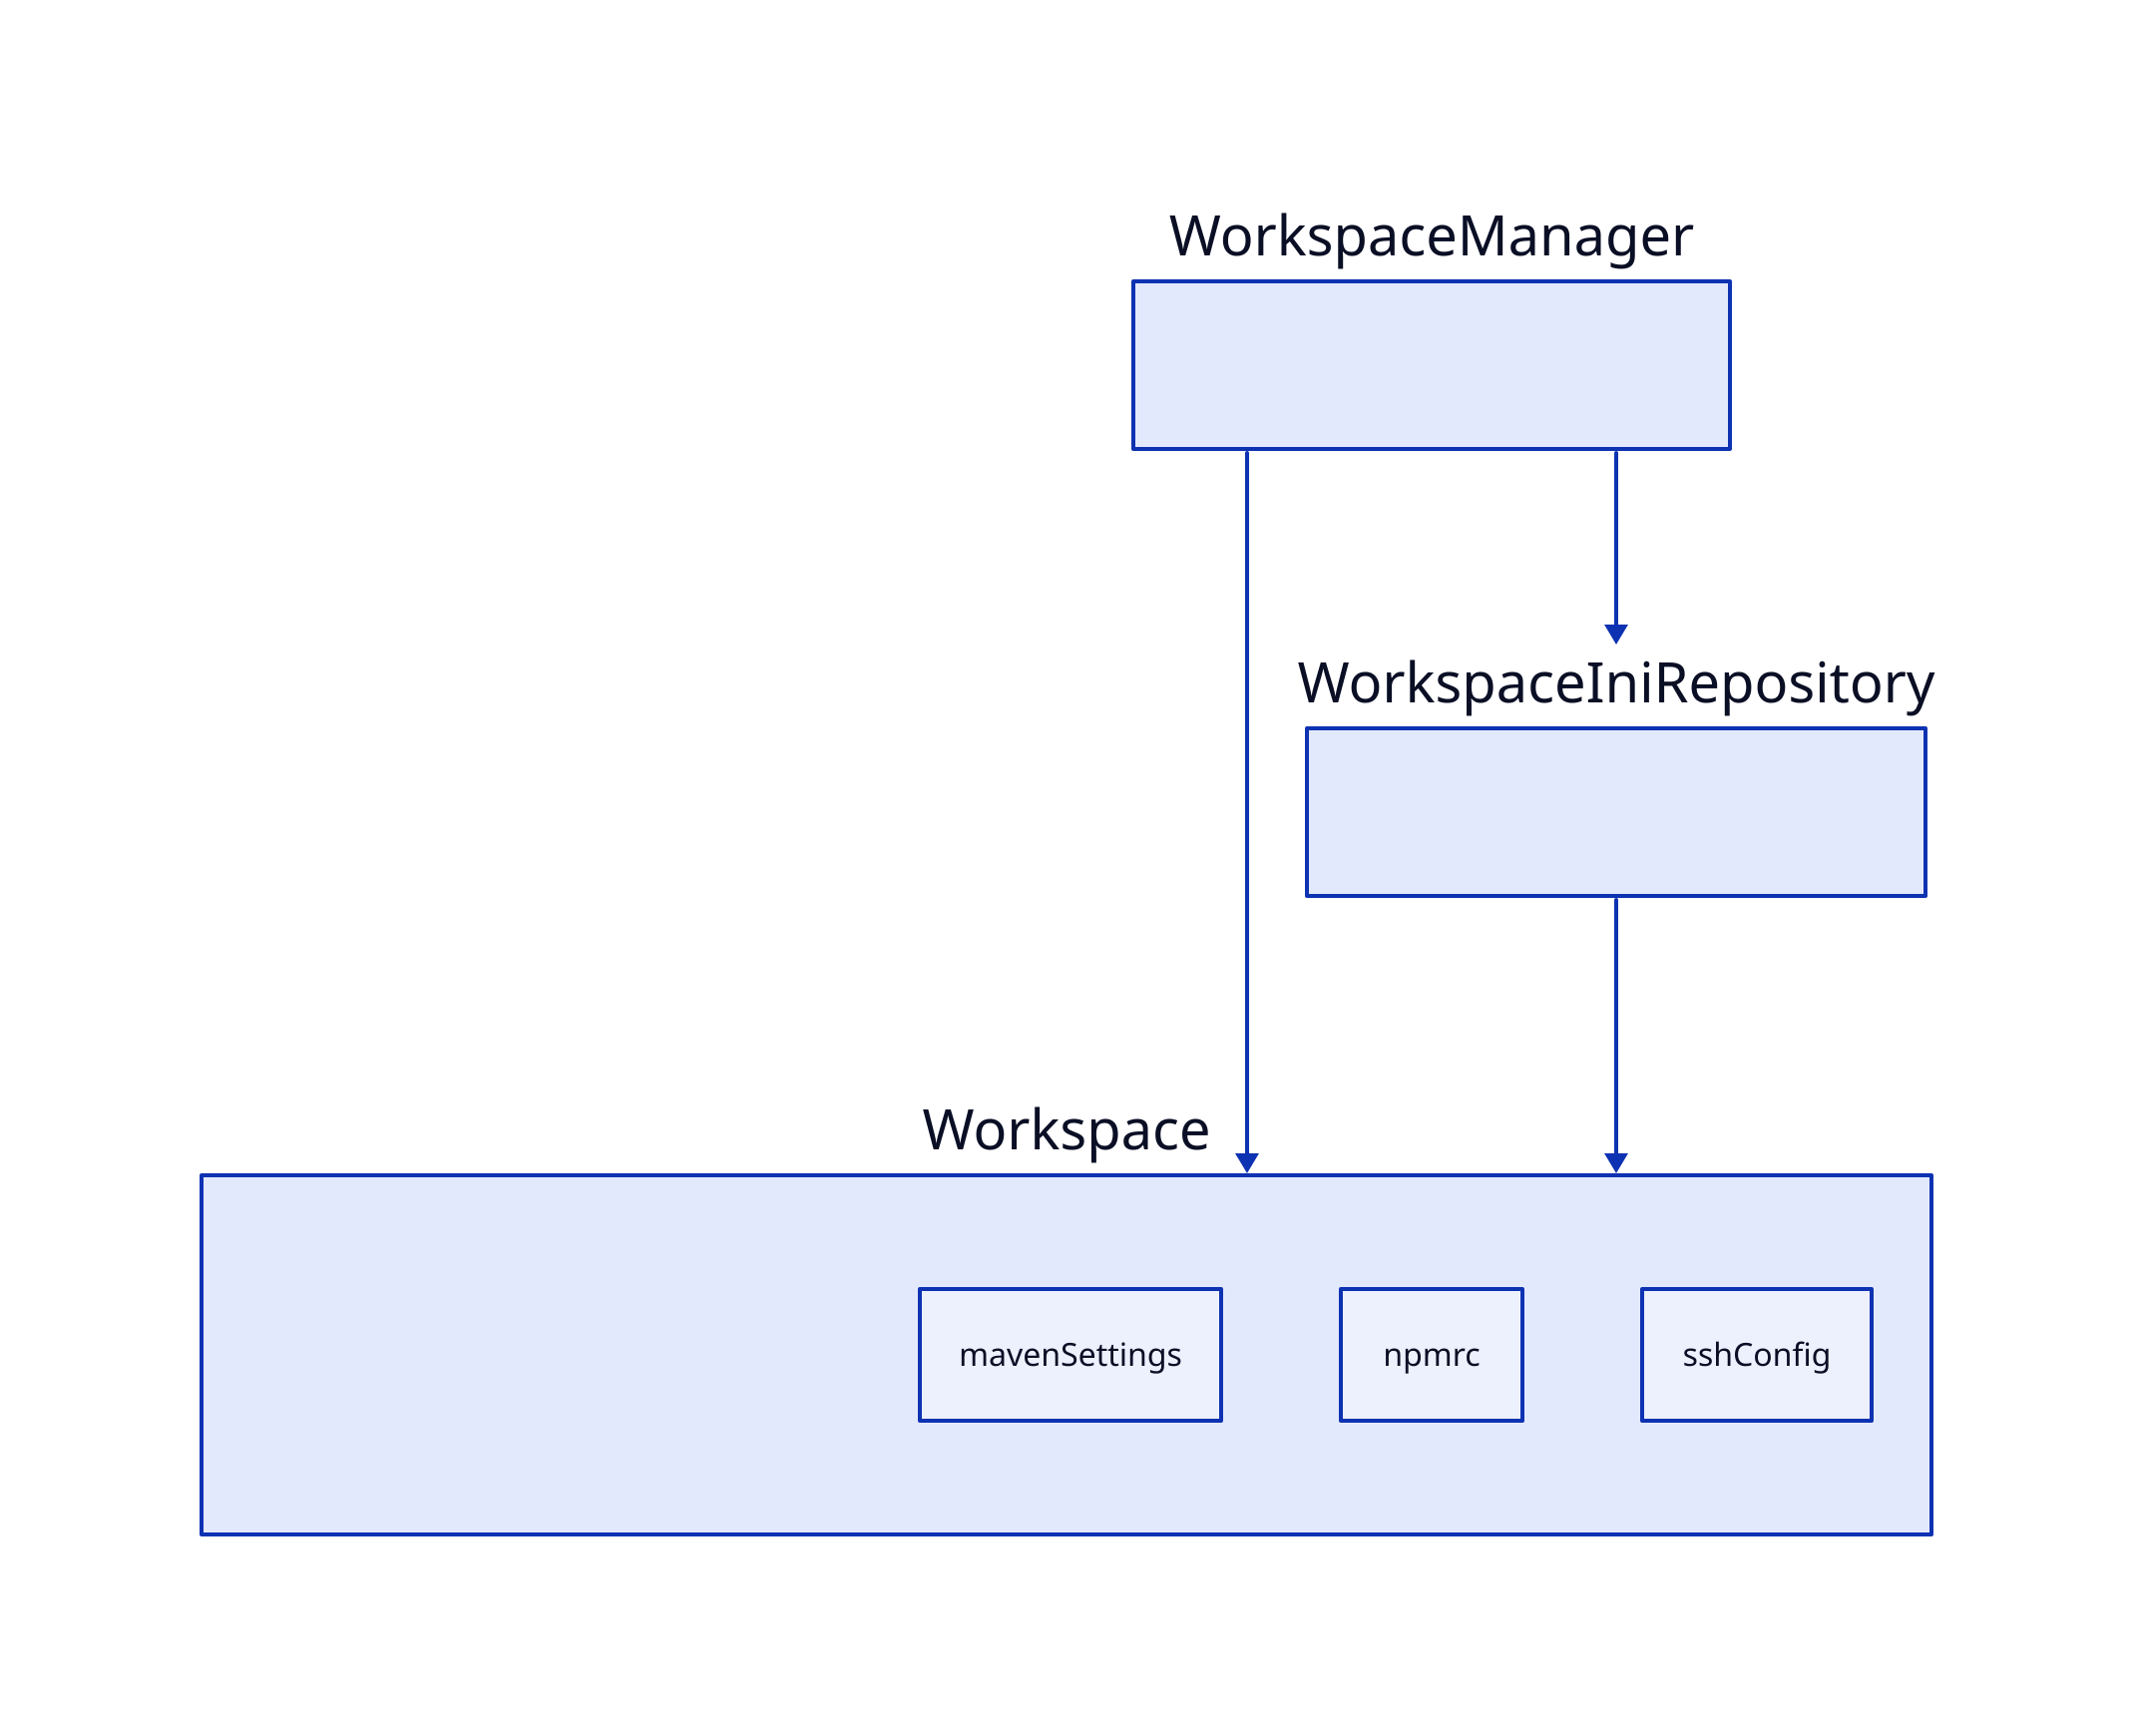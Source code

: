 Workspace {
  explanation: |md
    contains values which should be applied
    - maven
    - npmrc
    - ssh
  |
  mavenSettings
  npmrc
  sshConfig
}

WorkspaceManager {
  explanation: |md
    CRUD for workspaces by their name
  |
}

WorkspaceIniRepository {
  explanation: |md
    Load workspace from Ini file by name
  |
}

WorkspaceManager -> WorkspaceIniRepository
WorkspaceManager -> Workspace
WorkspaceIniRepository -> Workspace